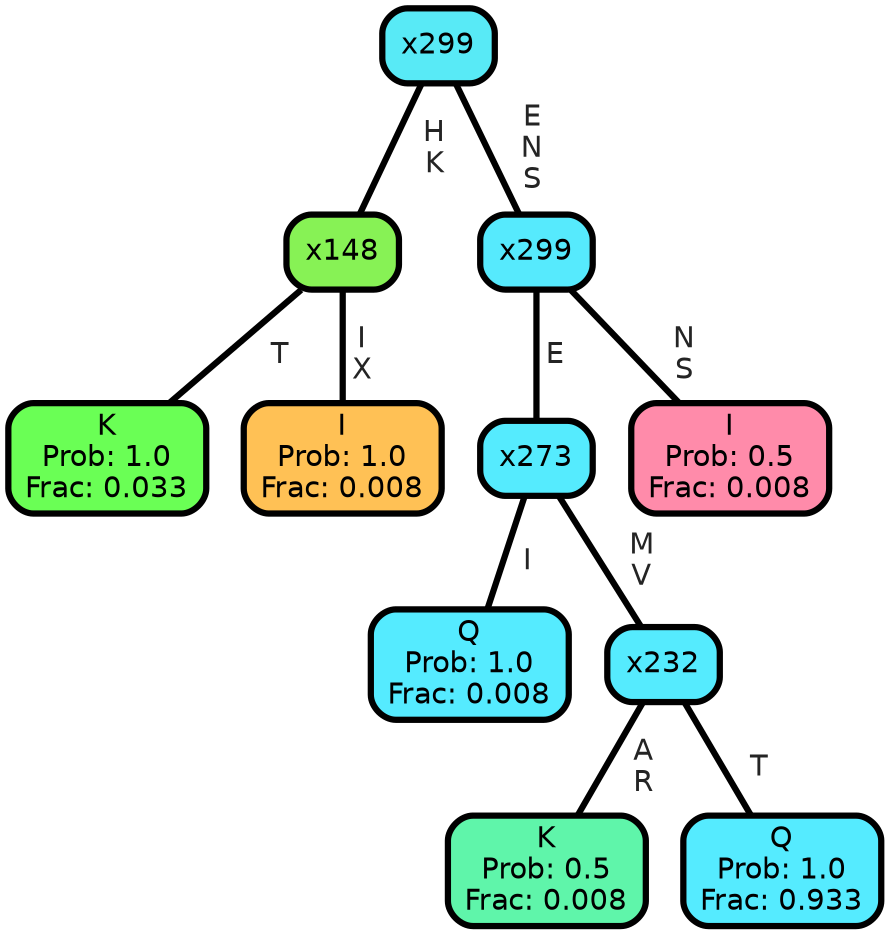 graph Tree {
node [shape=box, style="filled, rounded",color="black",penwidth="3",fontcolor="black",                 fontname=helvetica] ;
graph [ranksep="0 equally", splines=straight,                 bgcolor=transparent, dpi=200] ;
edge [fontname=helvetica, fontweight=bold,fontcolor=grey14,color=black] ;
0 [label="K
Prob: 1.0
Frac: 0.033", fillcolor="#6aff55"] ;
1 [label="x148", fillcolor="#87f255"] ;
2 [label="I
Prob: 1.0
Frac: 0.008", fillcolor="#ffc155"] ;
3 [label="x299", fillcolor="#58eaf6"] ;
4 [label="Q
Prob: 1.0
Frac: 0.008", fillcolor="#55ebff"] ;
5 [label="x273", fillcolor="#55ebfe"] ;
6 [label="K
Prob: 0.5
Frac: 0.008", fillcolor="#5ff5aa"] ;
7 [label="x232", fillcolor="#55ebfe"] ;
8 [label="Q
Prob: 1.0
Frac: 0.933", fillcolor="#55ebff"] ;
9 [label="x299", fillcolor="#56eafd"] ;
10 [label="I
Prob: 0.5
Frac: 0.008", fillcolor="#ff8baa"] ;
1 -- 0 [label=" T",penwidth=3] ;
1 -- 2 [label=" I\n X",penwidth=3] ;
3 -- 1 [label=" H\n K",penwidth=3] ;
3 -- 9 [label=" E\n N\n S",penwidth=3] ;
5 -- 4 [label=" I",penwidth=3] ;
5 -- 7 [label=" M\n V",penwidth=3] ;
7 -- 6 [label=" A\n R",penwidth=3] ;
7 -- 8 [label=" T",penwidth=3] ;
9 -- 5 [label=" E",penwidth=3] ;
9 -- 10 [label=" N\n S",penwidth=3] ;
{rank = same;}}